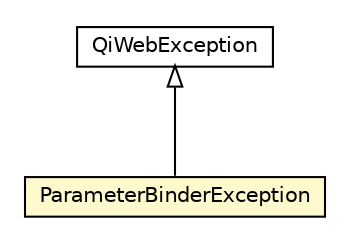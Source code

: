 #!/usr/local/bin/dot
#
# Class diagram 
# Generated by UMLGraph version R5_6-24-gf6e263 (http://www.umlgraph.org/)
#

digraph G {
	edge [fontname="Helvetica",fontsize=10,labelfontname="Helvetica",labelfontsize=10];
	node [fontname="Helvetica",fontsize=10,shape=plaintext];
	nodesep=0.25;
	ranksep=0.5;
	// org.qiweb.api.exceptions.ParameterBinderException
	c21942 [label=<<table title="org.qiweb.api.exceptions.ParameterBinderException" border="0" cellborder="1" cellspacing="0" cellpadding="2" port="p" bgcolor="lemonChiffon" href="./ParameterBinderException.html">
		<tr><td><table border="0" cellspacing="0" cellpadding="1">
<tr><td align="center" balign="center"> ParameterBinderException </td></tr>
		</table></td></tr>
		</table>>, URL="./ParameterBinderException.html", fontname="Helvetica", fontcolor="black", fontsize=10.0];
	// org.qiweb.api.exceptions.QiWebException
	c21944 [label=<<table title="org.qiweb.api.exceptions.QiWebException" border="0" cellborder="1" cellspacing="0" cellpadding="2" port="p" href="./QiWebException.html">
		<tr><td><table border="0" cellspacing="0" cellpadding="1">
<tr><td align="center" balign="center"> QiWebException </td></tr>
		</table></td></tr>
		</table>>, URL="./QiWebException.html", fontname="Helvetica", fontcolor="black", fontsize=10.0];
	//org.qiweb.api.exceptions.ParameterBinderException extends org.qiweb.api.exceptions.QiWebException
	c21944:p -> c21942:p [dir=back,arrowtail=empty];
}

